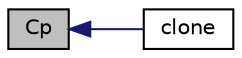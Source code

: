 digraph "Cp"
{
  bgcolor="transparent";
  edge [fontname="Helvetica",fontsize="10",labelfontname="Helvetica",labelfontsize="10"];
  node [fontname="Helvetica",fontsize="10",shape=record];
  rankdir="LR";
  Node1123 [label="Cp",height=0.2,width=0.4,color="black", fillcolor="grey75", style="filled", fontcolor="black"];
  Node1123 -> Node1124 [dir="back",color="midnightblue",fontsize="10",style="solid",fontname="Helvetica"];
  Node1124 [label="clone",height=0.2,width=0.4,color="black",URL="$a30045.html#a7298bb50f4f395a0e07fd4303184c465",tooltip="Return clone. "];
}
